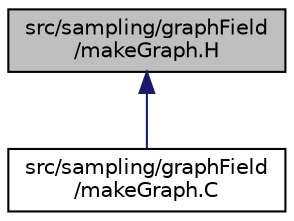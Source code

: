 digraph "src/sampling/graphField/makeGraph.H"
{
  bgcolor="transparent";
  edge [fontname="Helvetica",fontsize="10",labelfontname="Helvetica",labelfontsize="10"];
  node [fontname="Helvetica",fontsize="10",shape=record];
  Node1 [label="src/sampling/graphField\l/makeGraph.H",height=0.2,width=0.4,color="black", fillcolor="grey75", style="filled", fontcolor="black"];
  Node1 -> Node2 [dir="back",color="midnightblue",fontsize="10",style="solid",fontname="Helvetica"];
  Node2 [label="src/sampling/graphField\l/makeGraph.C",height=0.2,width=0.4,color="black",URL="$a09878.html",tooltip="Write a graph file for a field given the data point locations field, the field of interest and the na..."];
}
